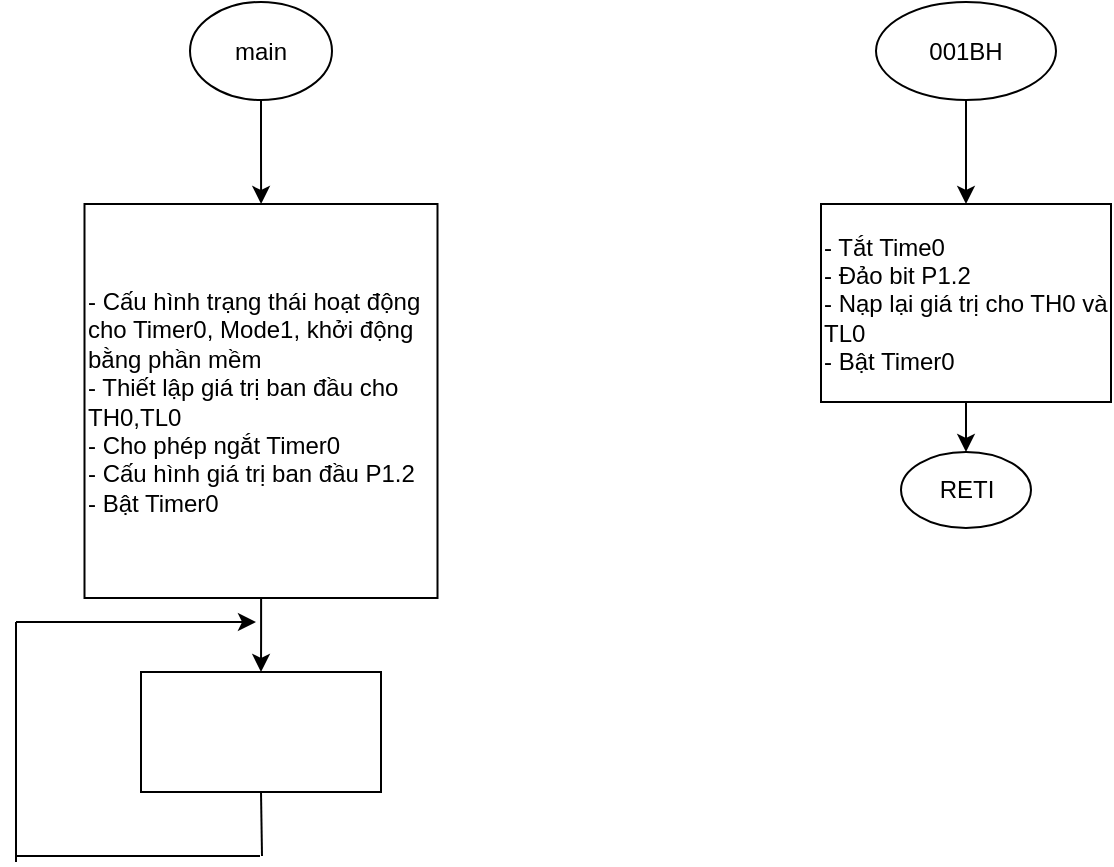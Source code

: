 <mxfile version="21.5.0" type="github">
  <diagram name="Page-1" id="TYc0jeTsF258UGy9W-wM">
    <mxGraphModel dx="1276" dy="527" grid="0" gridSize="10" guides="1" tooltips="1" connect="1" arrows="1" fold="1" page="1" pageScale="1" pageWidth="850" pageHeight="1100" math="0" shadow="0">
      <root>
        <mxCell id="0" />
        <mxCell id="1" parent="0" />
        <mxCell id="E803e9tDTl277qtuaFH2-3" value="" style="edgeStyle=orthogonalEdgeStyle;rounded=0;orthogonalLoop=1;jettySize=auto;html=1;" parent="1" source="E803e9tDTl277qtuaFH2-1" target="E803e9tDTl277qtuaFH2-2" edge="1">
          <mxGeometry relative="1" as="geometry" />
        </mxCell>
        <mxCell id="E803e9tDTl277qtuaFH2-1" value="main" style="ellipse;whiteSpace=wrap;html=1;" parent="1" vertex="1">
          <mxGeometry x="157" y="60" width="71" height="49" as="geometry" />
        </mxCell>
        <mxCell id="E803e9tDTl277qtuaFH2-5" value="" style="edgeStyle=orthogonalEdgeStyle;rounded=0;orthogonalLoop=1;jettySize=auto;html=1;" parent="1" source="E803e9tDTl277qtuaFH2-2" target="E803e9tDTl277qtuaFH2-4" edge="1">
          <mxGeometry relative="1" as="geometry" />
        </mxCell>
        <mxCell id="E803e9tDTl277qtuaFH2-2" value="- Cấu hình trạng thái hoạt động cho Timer0, Mode1, khởi động bằng phần mềm&lt;br&gt;- Thiết lập giá trị ban đầu cho TH0,TL0&lt;br&gt;- Cho phép ngắt Timer0&lt;br&gt;- Cấu hình giá trị ban đầu P1.2&lt;br&gt;- Bật Timer0" style="whiteSpace=wrap;html=1;align=left;" parent="1" vertex="1">
          <mxGeometry x="104.25" y="161" width="176.5" height="197" as="geometry" />
        </mxCell>
        <mxCell id="E803e9tDTl277qtuaFH2-4" value="" style="whiteSpace=wrap;html=1;align=left;" parent="1" vertex="1">
          <mxGeometry x="132.5" y="395" width="120" height="60" as="geometry" />
        </mxCell>
        <mxCell id="E803e9tDTl277qtuaFH2-7" value="" style="endArrow=none;html=1;rounded=0;entryX=0.5;entryY=1;entryDx=0;entryDy=0;" parent="1" target="E803e9tDTl277qtuaFH2-4" edge="1">
          <mxGeometry width="50" height="50" relative="1" as="geometry">
            <mxPoint x="193" y="487" as="sourcePoint" />
            <mxPoint x="192" y="480" as="targetPoint" />
          </mxGeometry>
        </mxCell>
        <mxCell id="E803e9tDTl277qtuaFH2-8" value="" style="endArrow=none;html=1;rounded=0;" parent="1" edge="1">
          <mxGeometry width="50" height="50" relative="1" as="geometry">
            <mxPoint x="70" y="487" as="sourcePoint" />
            <mxPoint x="192" y="487" as="targetPoint" />
          </mxGeometry>
        </mxCell>
        <mxCell id="E803e9tDTl277qtuaFH2-10" value="" style="endArrow=none;html=1;rounded=0;" parent="1" edge="1">
          <mxGeometry width="50" height="50" relative="1" as="geometry">
            <mxPoint x="70" y="490" as="sourcePoint" />
            <mxPoint x="70" y="370" as="targetPoint" />
          </mxGeometry>
        </mxCell>
        <mxCell id="E803e9tDTl277qtuaFH2-11" value="" style="endArrow=classic;html=1;rounded=0;" parent="1" edge="1">
          <mxGeometry width="50" height="50" relative="1" as="geometry">
            <mxPoint x="70" y="370" as="sourcePoint" />
            <mxPoint x="190" y="370" as="targetPoint" />
          </mxGeometry>
        </mxCell>
        <mxCell id="E803e9tDTl277qtuaFH2-14" value="" style="edgeStyle=orthogonalEdgeStyle;rounded=0;orthogonalLoop=1;jettySize=auto;html=1;" parent="1" source="E803e9tDTl277qtuaFH2-12" target="E803e9tDTl277qtuaFH2-13" edge="1">
          <mxGeometry relative="1" as="geometry" />
        </mxCell>
        <mxCell id="E803e9tDTl277qtuaFH2-12" value="001BH" style="ellipse;whiteSpace=wrap;html=1;" parent="1" vertex="1">
          <mxGeometry x="500" y="60" width="90" height="49" as="geometry" />
        </mxCell>
        <mxCell id="E803e9tDTl277qtuaFH2-17" value="" style="edgeStyle=orthogonalEdgeStyle;rounded=0;orthogonalLoop=1;jettySize=auto;html=1;" parent="1" source="E803e9tDTl277qtuaFH2-13" target="E803e9tDTl277qtuaFH2-15" edge="1">
          <mxGeometry relative="1" as="geometry" />
        </mxCell>
        <mxCell id="E803e9tDTl277qtuaFH2-13" value="&lt;div style=&quot;text-align: left;&quot;&gt;&lt;span style=&quot;background-color: initial;&quot;&gt;- Tắt Time0&lt;/span&gt;&lt;/div&gt;&lt;div style=&quot;text-align: left;&quot;&gt;&lt;span style=&quot;background-color: initial;&quot;&gt;- Đảo bit P1.2&lt;/span&gt;&lt;/div&gt;&lt;div style=&quot;text-align: left;&quot;&gt;&lt;span style=&quot;background-color: initial;&quot;&gt;- Nạp lại giá trị cho TH0 và TL0&lt;/span&gt;&lt;/div&gt;&lt;div style=&quot;text-align: left;&quot;&gt;&lt;span style=&quot;background-color: initial;&quot;&gt;- Bật Timer0&lt;/span&gt;&lt;/div&gt;" style="whiteSpace=wrap;html=1;" parent="1" vertex="1">
          <mxGeometry x="472.5" y="161" width="145" height="99" as="geometry" />
        </mxCell>
        <mxCell id="E803e9tDTl277qtuaFH2-15" value="RETI" style="ellipse;whiteSpace=wrap;html=1;" parent="1" vertex="1">
          <mxGeometry x="512.5" y="285" width="65" height="38" as="geometry" />
        </mxCell>
      </root>
    </mxGraphModel>
  </diagram>
</mxfile>
